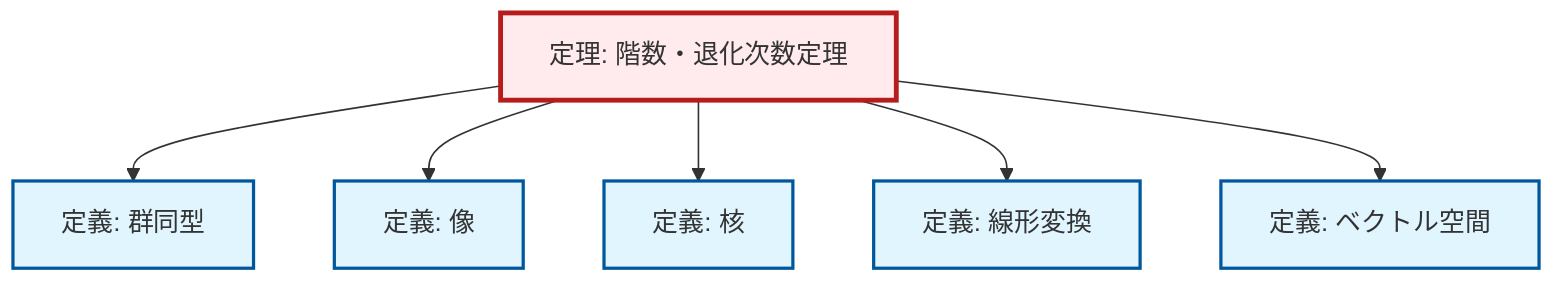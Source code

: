 graph TD
    classDef definition fill:#e1f5fe,stroke:#01579b,stroke-width:2px
    classDef theorem fill:#f3e5f5,stroke:#4a148c,stroke-width:2px
    classDef axiom fill:#fff3e0,stroke:#e65100,stroke-width:2px
    classDef example fill:#e8f5e9,stroke:#1b5e20,stroke-width:2px
    classDef current fill:#ffebee,stroke:#b71c1c,stroke-width:3px
    def-vector-space["定義: ベクトル空間"]:::definition
    def-isomorphism["定義: 群同型"]:::definition
    def-linear-transformation["定義: 線形変換"]:::definition
    thm-rank-nullity["定理: 階数・退化次数定理"]:::theorem
    def-kernel["定義: 核"]:::definition
    def-image["定義: 像"]:::definition
    thm-rank-nullity --> def-isomorphism
    thm-rank-nullity --> def-image
    thm-rank-nullity --> def-kernel
    thm-rank-nullity --> def-linear-transformation
    thm-rank-nullity --> def-vector-space
    class thm-rank-nullity current